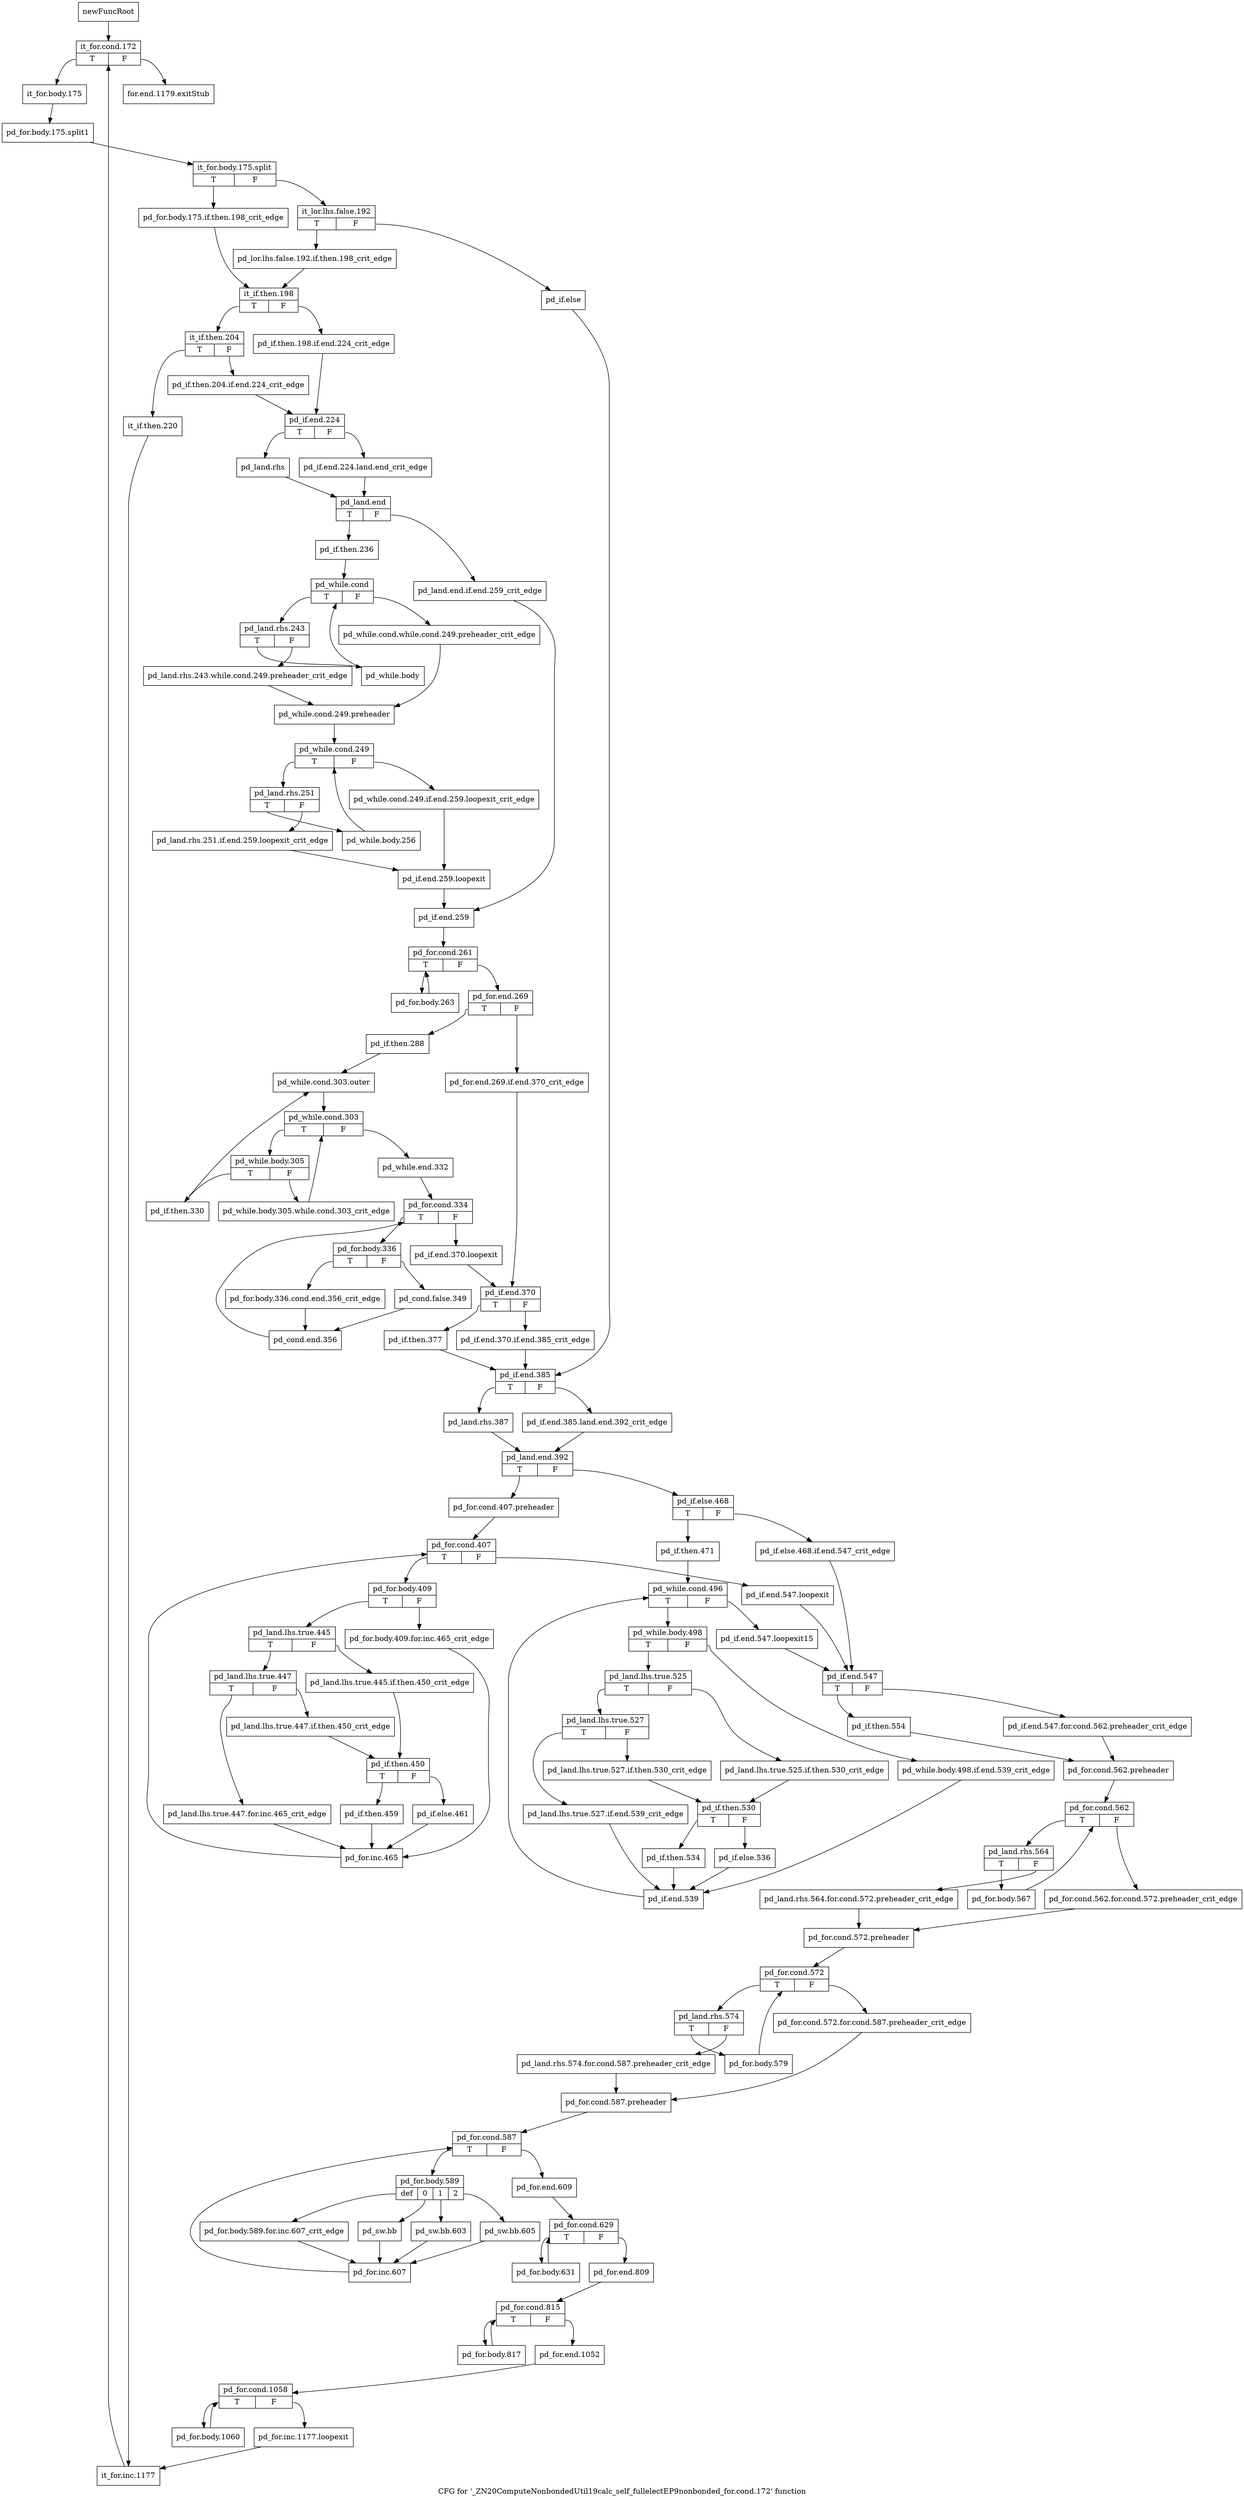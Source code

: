 digraph "CFG for '_ZN20ComputeNonbondedUtil19calc_self_fullelectEP9nonbonded_for.cond.172' function" {
	label="CFG for '_ZN20ComputeNonbondedUtil19calc_self_fullelectEP9nonbonded_for.cond.172' function";

	Node0x23a0d50 [shape=record,label="{newFuncRoot}"];
	Node0x23a0d50 -> Node0x23a0df0;
	Node0x23a0da0 [shape=record,label="{for.end.1179.exitStub}"];
	Node0x23a0df0 [shape=record,label="{it_for.cond.172|{<s0>T|<s1>F}}"];
	Node0x23a0df0:s0 -> Node0x23a0e40;
	Node0x23a0df0:s1 -> Node0x23a0da0;
	Node0x23a0e40 [shape=record,label="{it_for.body.175}"];
	Node0x23a0e40 -> Node0x2856740;
	Node0x2856740 [shape=record,label="{pd_for.body.175.split1}"];
	Node0x2856740 -> Node0x2830040;
	Node0x2830040 [shape=record,label="{it_for.body.175.split|{<s0>T|<s1>F}}"];
	Node0x2830040:s0 -> Node0x23a0f80;
	Node0x2830040:s1 -> Node0x23a0e90;
	Node0x23a0e90 [shape=record,label="{it_lor.lhs.false.192|{<s0>T|<s1>F}}"];
	Node0x23a0e90:s0 -> Node0x23a0f30;
	Node0x23a0e90:s1 -> Node0x23a0ee0;
	Node0x23a0ee0 [shape=record,label="{pd_if.else}"];
	Node0x23a0ee0 -> Node0x23a1a20;
	Node0x23a0f30 [shape=record,label="{pd_lor.lhs.false.192.if.then.198_crit_edge}"];
	Node0x23a0f30 -> Node0x23a0fd0;
	Node0x23a0f80 [shape=record,label="{pd_for.body.175.if.then.198_crit_edge}"];
	Node0x23a0f80 -> Node0x23a0fd0;
	Node0x23a0fd0 [shape=record,label="{it_if.then.198|{<s0>T|<s1>F}}"];
	Node0x23a0fd0:s0 -> Node0x23a1070;
	Node0x23a0fd0:s1 -> Node0x23a1020;
	Node0x23a1020 [shape=record,label="{pd_if.then.198.if.end.224_crit_edge}"];
	Node0x23a1020 -> Node0x23a1110;
	Node0x23a1070 [shape=record,label="{it_if.then.204|{<s0>T|<s1>F}}"];
	Node0x23a1070:s0 -> Node0x23a3230;
	Node0x23a1070:s1 -> Node0x23a10c0;
	Node0x23a10c0 [shape=record,label="{pd_if.then.204.if.end.224_crit_edge}"];
	Node0x23a10c0 -> Node0x23a1110;
	Node0x23a1110 [shape=record,label="{pd_if.end.224|{<s0>T|<s1>F}}"];
	Node0x23a1110:s0 -> Node0x23a11b0;
	Node0x23a1110:s1 -> Node0x23a1160;
	Node0x23a1160 [shape=record,label="{pd_if.end.224.land.end_crit_edge}"];
	Node0x23a1160 -> Node0x23a1200;
	Node0x23a11b0 [shape=record,label="{pd_land.rhs}"];
	Node0x23a11b0 -> Node0x23a1200;
	Node0x23a1200 [shape=record,label="{pd_land.end|{<s0>T|<s1>F}}"];
	Node0x23a1200:s0 -> Node0x23a12a0;
	Node0x23a1200:s1 -> Node0x23a1250;
	Node0x23a1250 [shape=record,label="{pd_land.end.if.end.259_crit_edge}"];
	Node0x23a1250 -> Node0x23a1610;
	Node0x23a12a0 [shape=record,label="{pd_if.then.236}"];
	Node0x23a12a0 -> Node0x23a12f0;
	Node0x23a12f0 [shape=record,label="{pd_while.cond|{<s0>T|<s1>F}}"];
	Node0x23a12f0:s0 -> Node0x23a1390;
	Node0x23a12f0:s1 -> Node0x23a1340;
	Node0x23a1340 [shape=record,label="{pd_while.cond.while.cond.249.preheader_crit_edge}"];
	Node0x23a1340 -> Node0x23a1430;
	Node0x23a1390 [shape=record,label="{pd_land.rhs.243|{<s0>T|<s1>F}}"];
	Node0x23a1390:s0 -> Node0x23a31e0;
	Node0x23a1390:s1 -> Node0x23a13e0;
	Node0x23a13e0 [shape=record,label="{pd_land.rhs.243.while.cond.249.preheader_crit_edge}"];
	Node0x23a13e0 -> Node0x23a1430;
	Node0x23a1430 [shape=record,label="{pd_while.cond.249.preheader}"];
	Node0x23a1430 -> Node0x23a1480;
	Node0x23a1480 [shape=record,label="{pd_while.cond.249|{<s0>T|<s1>F}}"];
	Node0x23a1480:s0 -> Node0x23a1520;
	Node0x23a1480:s1 -> Node0x23a14d0;
	Node0x23a14d0 [shape=record,label="{pd_while.cond.249.if.end.259.loopexit_crit_edge}"];
	Node0x23a14d0 -> Node0x23a15c0;
	Node0x23a1520 [shape=record,label="{pd_land.rhs.251|{<s0>T|<s1>F}}"];
	Node0x23a1520:s0 -> Node0x23a3190;
	Node0x23a1520:s1 -> Node0x23a1570;
	Node0x23a1570 [shape=record,label="{pd_land.rhs.251.if.end.259.loopexit_crit_edge}"];
	Node0x23a1570 -> Node0x23a15c0;
	Node0x23a15c0 [shape=record,label="{pd_if.end.259.loopexit}"];
	Node0x23a15c0 -> Node0x23a1610;
	Node0x23a1610 [shape=record,label="{pd_if.end.259}"];
	Node0x23a1610 -> Node0x23a1660;
	Node0x23a1660 [shape=record,label="{pd_for.cond.261|{<s0>T|<s1>F}}"];
	Node0x23a1660:s0 -> Node0x23a3140;
	Node0x23a1660:s1 -> Node0x23a16b0;
	Node0x23a16b0 [shape=record,label="{pd_for.end.269|{<s0>T|<s1>F}}"];
	Node0x23a16b0:s0 -> Node0x23a1750;
	Node0x23a16b0:s1 -> Node0x23a1700;
	Node0x23a1700 [shape=record,label="{pd_for.end.269.if.end.370_crit_edge}"];
	Node0x23a1700 -> Node0x23a1930;
	Node0x23a1750 [shape=record,label="{pd_if.then.288}"];
	Node0x23a1750 -> Node0x23a17a0;
	Node0x23a17a0 [shape=record,label="{pd_while.cond.303.outer}"];
	Node0x23a17a0 -> Node0x23a17f0;
	Node0x23a17f0 [shape=record,label="{pd_while.cond.303|{<s0>T|<s1>F}}"];
	Node0x23a17f0:s0 -> Node0x23a3050;
	Node0x23a17f0:s1 -> Node0x23a1840;
	Node0x23a1840 [shape=record,label="{pd_while.end.332}"];
	Node0x23a1840 -> Node0x23a1890;
	Node0x23a1890 [shape=record,label="{pd_for.cond.334|{<s0>T|<s1>F}}"];
	Node0x23a1890:s0 -> Node0x23a2f10;
	Node0x23a1890:s1 -> Node0x23a18e0;
	Node0x23a18e0 [shape=record,label="{pd_if.end.370.loopexit}"];
	Node0x23a18e0 -> Node0x23a1930;
	Node0x23a1930 [shape=record,label="{pd_if.end.370|{<s0>T|<s1>F}}"];
	Node0x23a1930:s0 -> Node0x23a19d0;
	Node0x23a1930:s1 -> Node0x23a1980;
	Node0x23a1980 [shape=record,label="{pd_if.end.370.if.end.385_crit_edge}"];
	Node0x23a1980 -> Node0x23a1a20;
	Node0x23a19d0 [shape=record,label="{pd_if.then.377}"];
	Node0x23a19d0 -> Node0x23a1a20;
	Node0x23a1a20 [shape=record,label="{pd_if.end.385|{<s0>T|<s1>F}}"];
	Node0x23a1a20:s0 -> Node0x23a1ac0;
	Node0x23a1a20:s1 -> Node0x23a1a70;
	Node0x23a1a70 [shape=record,label="{pd_if.end.385.land.end.392_crit_edge}"];
	Node0x23a1a70 -> Node0x23a1b10;
	Node0x23a1ac0 [shape=record,label="{pd_land.rhs.387}"];
	Node0x23a1ac0 -> Node0x23a1b10;
	Node0x23a1b10 [shape=record,label="{pd_land.end.392|{<s0>T|<s1>F}}"];
	Node0x23a1b10:s0 -> Node0x23a2060;
	Node0x23a1b10:s1 -> Node0x23a1b60;
	Node0x23a1b60 [shape=record,label="{pd_if.else.468|{<s0>T|<s1>F}}"];
	Node0x23a1b60:s0 -> Node0x23a1c00;
	Node0x23a1b60:s1 -> Node0x23a1bb0;
	Node0x23a1bb0 [shape=record,label="{pd_if.else.468.if.end.547_crit_edge}"];
	Node0x23a1bb0 -> Node0x23a2150;
	Node0x23a1c00 [shape=record,label="{pd_if.then.471}"];
	Node0x23a1c00 -> Node0x23a1c50;
	Node0x23a1c50 [shape=record,label="{pd_while.cond.496|{<s0>T|<s1>F}}"];
	Node0x23a1c50:s0 -> Node0x23a1cf0;
	Node0x23a1c50:s1 -> Node0x23a1ca0;
	Node0x23a1ca0 [shape=record,label="{pd_if.end.547.loopexit15}"];
	Node0x23a1ca0 -> Node0x23a2150;
	Node0x23a1cf0 [shape=record,label="{pd_while.body.498|{<s0>T|<s1>F}}"];
	Node0x23a1cf0:s0 -> Node0x23a1d90;
	Node0x23a1cf0:s1 -> Node0x23a1d40;
	Node0x23a1d40 [shape=record,label="{pd_while.body.498.if.end.539_crit_edge}"];
	Node0x23a1d40 -> Node0x23a2010;
	Node0x23a1d90 [shape=record,label="{pd_land.lhs.true.525|{<s0>T|<s1>F}}"];
	Node0x23a1d90:s0 -> Node0x23a1e30;
	Node0x23a1d90:s1 -> Node0x23a1de0;
	Node0x23a1de0 [shape=record,label="{pd_land.lhs.true.525.if.then.530_crit_edge}"];
	Node0x23a1de0 -> Node0x23a1ed0;
	Node0x23a1e30 [shape=record,label="{pd_land.lhs.true.527|{<s0>T|<s1>F}}"];
	Node0x23a1e30:s0 -> Node0x23a1fc0;
	Node0x23a1e30:s1 -> Node0x23a1e80;
	Node0x23a1e80 [shape=record,label="{pd_land.lhs.true.527.if.then.530_crit_edge}"];
	Node0x23a1e80 -> Node0x23a1ed0;
	Node0x23a1ed0 [shape=record,label="{pd_if.then.530|{<s0>T|<s1>F}}"];
	Node0x23a1ed0:s0 -> Node0x23a1f70;
	Node0x23a1ed0:s1 -> Node0x23a1f20;
	Node0x23a1f20 [shape=record,label="{pd_if.else.536}"];
	Node0x23a1f20 -> Node0x23a2010;
	Node0x23a1f70 [shape=record,label="{pd_if.then.534}"];
	Node0x23a1f70 -> Node0x23a2010;
	Node0x23a1fc0 [shape=record,label="{pd_land.lhs.true.527.if.end.539_crit_edge}"];
	Node0x23a1fc0 -> Node0x23a2010;
	Node0x23a2010 [shape=record,label="{pd_if.end.539}"];
	Node0x23a2010 -> Node0x23a1c50;
	Node0x23a2060 [shape=record,label="{pd_for.cond.407.preheader}"];
	Node0x23a2060 -> Node0x23a20b0;
	Node0x23a20b0 [shape=record,label="{pd_for.cond.407|{<s0>T|<s1>F}}"];
	Node0x23a20b0:s0 -> Node0x23a2ba0;
	Node0x23a20b0:s1 -> Node0x23a2100;
	Node0x23a2100 [shape=record,label="{pd_if.end.547.loopexit}"];
	Node0x23a2100 -> Node0x23a2150;
	Node0x23a2150 [shape=record,label="{pd_if.end.547|{<s0>T|<s1>F}}"];
	Node0x23a2150:s0 -> Node0x23a21f0;
	Node0x23a2150:s1 -> Node0x23a21a0;
	Node0x23a21a0 [shape=record,label="{pd_if.end.547.for.cond.562.preheader_crit_edge}"];
	Node0x23a21a0 -> Node0x23a2240;
	Node0x23a21f0 [shape=record,label="{pd_if.then.554}"];
	Node0x23a21f0 -> Node0x23a2240;
	Node0x23a2240 [shape=record,label="{pd_for.cond.562.preheader}"];
	Node0x23a2240 -> Node0x23a2290;
	Node0x23a2290 [shape=record,label="{pd_for.cond.562|{<s0>T|<s1>F}}"];
	Node0x23a2290:s0 -> Node0x23a2330;
	Node0x23a2290:s1 -> Node0x23a22e0;
	Node0x23a22e0 [shape=record,label="{pd_for.cond.562.for.cond.572.preheader_crit_edge}"];
	Node0x23a22e0 -> Node0x23a23d0;
	Node0x23a2330 [shape=record,label="{pd_land.rhs.564|{<s0>T|<s1>F}}"];
	Node0x23a2330:s0 -> Node0x23a2b50;
	Node0x23a2330:s1 -> Node0x23a2380;
	Node0x23a2380 [shape=record,label="{pd_land.rhs.564.for.cond.572.preheader_crit_edge}"];
	Node0x23a2380 -> Node0x23a23d0;
	Node0x23a23d0 [shape=record,label="{pd_for.cond.572.preheader}"];
	Node0x23a23d0 -> Node0x23a2420;
	Node0x23a2420 [shape=record,label="{pd_for.cond.572|{<s0>T|<s1>F}}"];
	Node0x23a2420:s0 -> Node0x23a24c0;
	Node0x23a2420:s1 -> Node0x23a2470;
	Node0x23a2470 [shape=record,label="{pd_for.cond.572.for.cond.587.preheader_crit_edge}"];
	Node0x23a2470 -> Node0x23a2560;
	Node0x23a24c0 [shape=record,label="{pd_land.rhs.574|{<s0>T|<s1>F}}"];
	Node0x23a24c0:s0 -> Node0x23a2b00;
	Node0x23a24c0:s1 -> Node0x23a2510;
	Node0x23a2510 [shape=record,label="{pd_land.rhs.574.for.cond.587.preheader_crit_edge}"];
	Node0x23a2510 -> Node0x23a2560;
	Node0x23a2560 [shape=record,label="{pd_for.cond.587.preheader}"];
	Node0x23a2560 -> Node0x23a25b0;
	Node0x23a25b0 [shape=record,label="{pd_for.cond.587|{<s0>T|<s1>F}}"];
	Node0x23a25b0:s0 -> Node0x23a2920;
	Node0x23a25b0:s1 -> Node0x23a2600;
	Node0x23a2600 [shape=record,label="{pd_for.end.609}"];
	Node0x23a2600 -> Node0x23a2650;
	Node0x23a2650 [shape=record,label="{pd_for.cond.629|{<s0>T|<s1>F}}"];
	Node0x23a2650:s0 -> Node0x23a28d0;
	Node0x23a2650:s1 -> Node0x23a26a0;
	Node0x23a26a0 [shape=record,label="{pd_for.end.809}"];
	Node0x23a26a0 -> Node0x23a26f0;
	Node0x23a26f0 [shape=record,label="{pd_for.cond.815|{<s0>T|<s1>F}}"];
	Node0x23a26f0:s0 -> Node0x23a2880;
	Node0x23a26f0:s1 -> Node0x23a2740;
	Node0x23a2740 [shape=record,label="{pd_for.end.1052}"];
	Node0x23a2740 -> Node0x23a2790;
	Node0x23a2790 [shape=record,label="{pd_for.cond.1058|{<s0>T|<s1>F}}"];
	Node0x23a2790:s0 -> Node0x23a2830;
	Node0x23a2790:s1 -> Node0x23a27e0;
	Node0x23a27e0 [shape=record,label="{pd_for.inc.1177.loopexit}"];
	Node0x23a27e0 -> Node0x23a3280;
	Node0x23a2830 [shape=record,label="{pd_for.body.1060}"];
	Node0x23a2830 -> Node0x23a2790;
	Node0x23a2880 [shape=record,label="{pd_for.body.817}"];
	Node0x23a2880 -> Node0x23a26f0;
	Node0x23a28d0 [shape=record,label="{pd_for.body.631}"];
	Node0x23a28d0 -> Node0x23a2650;
	Node0x23a2920 [shape=record,label="{pd_for.body.589|{<s0>def|<s1>0|<s2>1|<s3>2}}"];
	Node0x23a2920:s0 -> Node0x23a2a60;
	Node0x23a2920:s1 -> Node0x23a2a10;
	Node0x23a2920:s2 -> Node0x23a29c0;
	Node0x23a2920:s3 -> Node0x23a2970;
	Node0x23a2970 [shape=record,label="{pd_sw.bb.605}"];
	Node0x23a2970 -> Node0x23a2ab0;
	Node0x23a29c0 [shape=record,label="{pd_sw.bb.603}"];
	Node0x23a29c0 -> Node0x23a2ab0;
	Node0x23a2a10 [shape=record,label="{pd_sw.bb}"];
	Node0x23a2a10 -> Node0x23a2ab0;
	Node0x23a2a60 [shape=record,label="{pd_for.body.589.for.inc.607_crit_edge}"];
	Node0x23a2a60 -> Node0x23a2ab0;
	Node0x23a2ab0 [shape=record,label="{pd_for.inc.607}"];
	Node0x23a2ab0 -> Node0x23a25b0;
	Node0x23a2b00 [shape=record,label="{pd_for.body.579}"];
	Node0x23a2b00 -> Node0x23a2420;
	Node0x23a2b50 [shape=record,label="{pd_for.body.567}"];
	Node0x23a2b50 -> Node0x23a2290;
	Node0x23a2ba0 [shape=record,label="{pd_for.body.409|{<s0>T|<s1>F}}"];
	Node0x23a2ba0:s0 -> Node0x23a2c40;
	Node0x23a2ba0:s1 -> Node0x23a2bf0;
	Node0x23a2bf0 [shape=record,label="{pd_for.body.409.for.inc.465_crit_edge}"];
	Node0x23a2bf0 -> Node0x23a2ec0;
	Node0x23a2c40 [shape=record,label="{pd_land.lhs.true.445|{<s0>T|<s1>F}}"];
	Node0x23a2c40:s0 -> Node0x23a2ce0;
	Node0x23a2c40:s1 -> Node0x23a2c90;
	Node0x23a2c90 [shape=record,label="{pd_land.lhs.true.445.if.then.450_crit_edge}"];
	Node0x23a2c90 -> Node0x23a2d80;
	Node0x23a2ce0 [shape=record,label="{pd_land.lhs.true.447|{<s0>T|<s1>F}}"];
	Node0x23a2ce0:s0 -> Node0x23a2e70;
	Node0x23a2ce0:s1 -> Node0x23a2d30;
	Node0x23a2d30 [shape=record,label="{pd_land.lhs.true.447.if.then.450_crit_edge}"];
	Node0x23a2d30 -> Node0x23a2d80;
	Node0x23a2d80 [shape=record,label="{pd_if.then.450|{<s0>T|<s1>F}}"];
	Node0x23a2d80:s0 -> Node0x23a2e20;
	Node0x23a2d80:s1 -> Node0x23a2dd0;
	Node0x23a2dd0 [shape=record,label="{pd_if.else.461}"];
	Node0x23a2dd0 -> Node0x23a2ec0;
	Node0x23a2e20 [shape=record,label="{pd_if.then.459}"];
	Node0x23a2e20 -> Node0x23a2ec0;
	Node0x23a2e70 [shape=record,label="{pd_land.lhs.true.447.for.inc.465_crit_edge}"];
	Node0x23a2e70 -> Node0x23a2ec0;
	Node0x23a2ec0 [shape=record,label="{pd_for.inc.465}"];
	Node0x23a2ec0 -> Node0x23a20b0;
	Node0x23a2f10 [shape=record,label="{pd_for.body.336|{<s0>T|<s1>F}}"];
	Node0x23a2f10:s0 -> Node0x23a2fb0;
	Node0x23a2f10:s1 -> Node0x23a2f60;
	Node0x23a2f60 [shape=record,label="{pd_cond.false.349}"];
	Node0x23a2f60 -> Node0x23a3000;
	Node0x23a2fb0 [shape=record,label="{pd_for.body.336.cond.end.356_crit_edge}"];
	Node0x23a2fb0 -> Node0x23a3000;
	Node0x23a3000 [shape=record,label="{pd_cond.end.356}"];
	Node0x23a3000 -> Node0x23a1890;
	Node0x23a3050 [shape=record,label="{pd_while.body.305|{<s0>T|<s1>F}}"];
	Node0x23a3050:s0 -> Node0x23a30f0;
	Node0x23a3050:s1 -> Node0x23a30a0;
	Node0x23a30a0 [shape=record,label="{pd_while.body.305.while.cond.303_crit_edge}"];
	Node0x23a30a0 -> Node0x23a17f0;
	Node0x23a30f0 [shape=record,label="{pd_if.then.330}"];
	Node0x23a30f0 -> Node0x23a17a0;
	Node0x23a3140 [shape=record,label="{pd_for.body.263}"];
	Node0x23a3140 -> Node0x23a1660;
	Node0x23a3190 [shape=record,label="{pd_while.body.256}"];
	Node0x23a3190 -> Node0x23a1480;
	Node0x23a31e0 [shape=record,label="{pd_while.body}"];
	Node0x23a31e0 -> Node0x23a12f0;
	Node0x23a3230 [shape=record,label="{it_if.then.220}"];
	Node0x23a3230 -> Node0x23a3280;
	Node0x23a3280 [shape=record,label="{it_for.inc.1177}"];
	Node0x23a3280 -> Node0x23a0df0;
}
